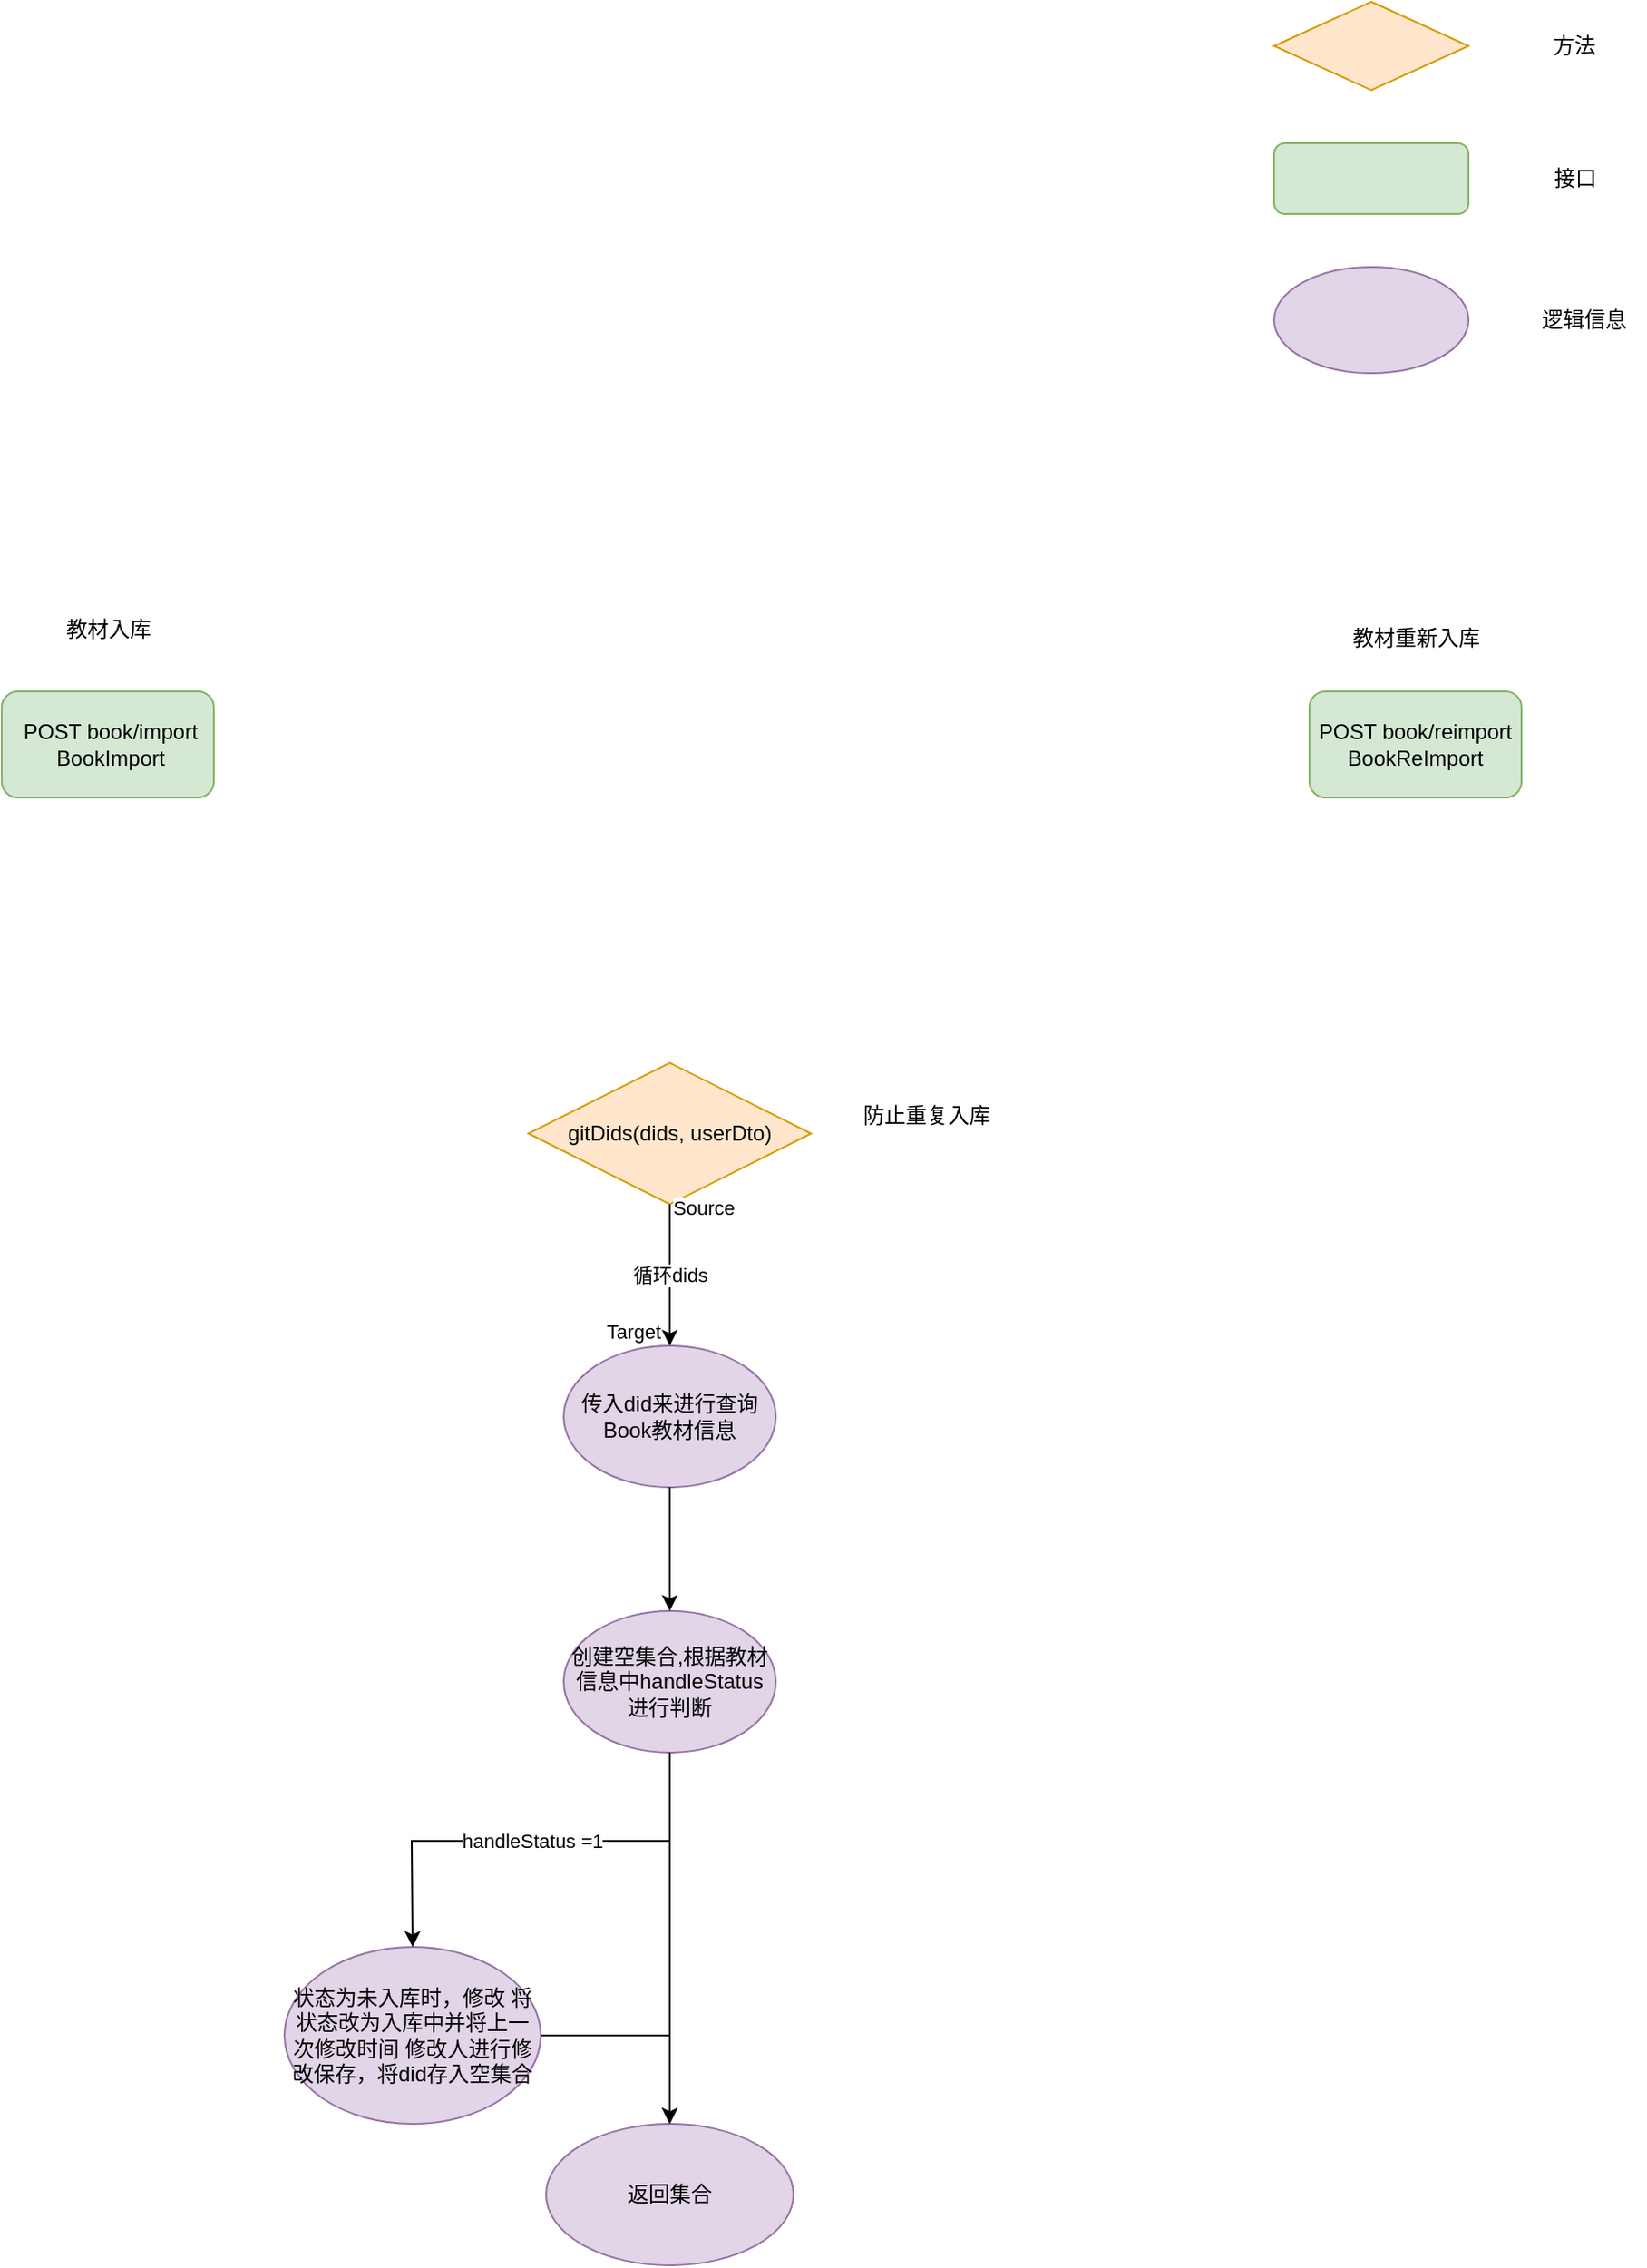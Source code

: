 <mxfile version="20.8.16" type="github">
  <diagram name="第 1 页" id="LLnIxtzMjuDFurXj_-dZ">
    <mxGraphModel dx="2261" dy="1925" grid="1" gridSize="10" guides="1" tooltips="1" connect="1" arrows="1" fold="1" page="1" pageScale="1" pageWidth="827" pageHeight="1169" math="0" shadow="0">
      <root>
        <mxCell id="0" />
        <mxCell id="1" value="重复入库" parent="0" />
        <mxCell id="0Xih9QU0EYkxt61uuQnS-2" value="&amp;nbsp;POST book/import&lt;br&gt;&amp;nbsp;BookImport" style="rounded=1;whiteSpace=wrap;html=1;fillColor=#d5e8d4;strokeColor=#82b366;" vertex="1" parent="1">
          <mxGeometry x="-20" y="100" width="120" height="60" as="geometry" />
        </mxCell>
        <mxCell id="0Xih9QU0EYkxt61uuQnS-5" value="POST book/reimport&lt;br&gt;BookReImport" style="rounded=1;whiteSpace=wrap;html=1;fillColor=#d5e8d4;strokeColor=#82b366;" vertex="1" parent="1">
          <mxGeometry x="720" y="100" width="120" height="60" as="geometry" />
        </mxCell>
        <mxCell id="0Xih9QU0EYkxt61uuQnS-6" value="教材入库" style="text;html=1;align=center;verticalAlign=middle;resizable=0;points=[];autosize=1;strokeColor=none;fillColor=none;" vertex="1" parent="1">
          <mxGeometry x="5" y="50" width="70" height="30" as="geometry" />
        </mxCell>
        <mxCell id="0Xih9QU0EYkxt61uuQnS-7" value="教材重新入库" style="text;html=1;align=center;verticalAlign=middle;resizable=0;points=[];autosize=1;strokeColor=none;fillColor=none;" vertex="1" parent="1">
          <mxGeometry x="730" y="55" width="100" height="30" as="geometry" />
        </mxCell>
        <mxCell id="0Xih9QU0EYkxt61uuQnS-13" value="gitDids(dids, userDto)" style="rhombus;whiteSpace=wrap;html=1;fillColor=#ffe6cc;strokeColor=#d79b00;" vertex="1" parent="1">
          <mxGeometry x="278" y="310" width="160" height="80" as="geometry" />
        </mxCell>
        <mxCell id="0Xih9QU0EYkxt61uuQnS-14" value="防止重复入库" style="text;html=1;align=center;verticalAlign=middle;resizable=0;points=[];autosize=1;strokeColor=none;fillColor=none;" vertex="1" parent="1">
          <mxGeometry x="453" y="325" width="100" height="30" as="geometry" />
        </mxCell>
        <mxCell id="0Xih9QU0EYkxt61uuQnS-22" value="传入did来进行查询Book教材信息" style="ellipse;whiteSpace=wrap;html=1;fillColor=#e1d5e7;strokeColor=#9673a6;" vertex="1" parent="1">
          <mxGeometry x="298" y="470" width="120" height="80" as="geometry" />
        </mxCell>
        <mxCell id="0Xih9QU0EYkxt61uuQnS-24" value="" style="endArrow=classic;html=1;rounded=0;exitX=0.5;exitY=1;exitDx=0;exitDy=0;entryX=0.5;entryY=0;entryDx=0;entryDy=0;" edge="1" parent="1" source="0Xih9QU0EYkxt61uuQnS-13" target="0Xih9QU0EYkxt61uuQnS-22">
          <mxGeometry relative="1" as="geometry">
            <mxPoint x="363" y="400" as="sourcePoint" />
            <mxPoint x="358" y="450" as="targetPoint" />
          </mxGeometry>
        </mxCell>
        <mxCell id="0Xih9QU0EYkxt61uuQnS-25" value="循环dids" style="edgeLabel;resizable=0;html=1;align=center;verticalAlign=middle;" connectable="0" vertex="1" parent="0Xih9QU0EYkxt61uuQnS-24">
          <mxGeometry relative="1" as="geometry" />
        </mxCell>
        <mxCell id="0Xih9QU0EYkxt61uuQnS-26" value="Source" style="edgeLabel;resizable=0;html=1;align=left;verticalAlign=bottom;" connectable="0" vertex="1" parent="0Xih9QU0EYkxt61uuQnS-24">
          <mxGeometry x="-1" relative="1" as="geometry">
            <mxPoint y="10" as="offset" />
          </mxGeometry>
        </mxCell>
        <mxCell id="0Xih9QU0EYkxt61uuQnS-27" value="Target" style="edgeLabel;resizable=0;html=1;align=right;verticalAlign=bottom;" connectable="0" vertex="1" parent="0Xih9QU0EYkxt61uuQnS-24">
          <mxGeometry x="1" relative="1" as="geometry">
            <mxPoint x="-5" as="offset" />
          </mxGeometry>
        </mxCell>
        <mxCell id="0Xih9QU0EYkxt61uuQnS-29" value="创建空集合,根据教材信息中handleStatus进行判断" style="ellipse;whiteSpace=wrap;html=1;fillColor=#e1d5e7;strokeColor=#9673a6;movable=1;resizable=1;rotatable=1;deletable=1;editable=1;connectable=1;" vertex="1" parent="1">
          <mxGeometry x="298" y="620" width="120" height="80" as="geometry" />
        </mxCell>
        <mxCell id="0Xih9QU0EYkxt61uuQnS-30" value="" style="edgeStyle=orthogonalEdgeStyle;rounded=0;orthogonalLoop=1;jettySize=auto;html=1;" edge="1" parent="1" source="0Xih9QU0EYkxt61uuQnS-22" target="0Xih9QU0EYkxt61uuQnS-29">
          <mxGeometry relative="1" as="geometry" />
        </mxCell>
        <mxCell id="0Xih9QU0EYkxt61uuQnS-31" value="状态为未入库时，修改 将状态改为入库中并将上一次修改时间 修改人进行修改保存，将did存入空集合" style="ellipse;whiteSpace=wrap;html=1;fillColor=#e1d5e7;strokeColor=#9673a6;" vertex="1" parent="1">
          <mxGeometry x="140" y="810" width="145" height="100" as="geometry" />
        </mxCell>
        <mxCell id="0Xih9QU0EYkxt61uuQnS-33" value="" style="endArrow=classic;html=1;rounded=0;exitX=0.5;exitY=1;exitDx=0;exitDy=0;entryX=0.5;entryY=0;entryDx=0;entryDy=0;" edge="1" parent="1" target="0Xih9QU0EYkxt61uuQnS-31">
          <mxGeometry relative="1" as="geometry">
            <mxPoint x="358" y="700" as="sourcePoint" />
            <mxPoint x="211" y="810" as="targetPoint" />
            <Array as="points">
              <mxPoint x="358" y="750" />
              <mxPoint x="212" y="750" />
            </Array>
          </mxGeometry>
        </mxCell>
        <mxCell id="0Xih9QU0EYkxt61uuQnS-34" value="handleStatus =1" style="edgeLabel;resizable=0;html=1;align=center;verticalAlign=middle;" connectable="0" vertex="1" parent="0Xih9QU0EYkxt61uuQnS-33">
          <mxGeometry relative="1" as="geometry" />
        </mxCell>
        <mxCell id="0Xih9QU0EYkxt61uuQnS-36" value="返回集合" style="ellipse;whiteSpace=wrap;html=1;fillColor=#e1d5e7;strokeColor=#9673a6;" vertex="1" parent="1">
          <mxGeometry x="288" y="910" width="140" height="80" as="geometry" />
        </mxCell>
        <mxCell id="0Xih9QU0EYkxt61uuQnS-40" style="edgeStyle=orthogonalEdgeStyle;rounded=0;orthogonalLoop=1;jettySize=auto;html=1;entryX=0.5;entryY=0;entryDx=0;entryDy=0;exitX=1;exitY=0.5;exitDx=0;exitDy=0;" edge="1" parent="1" source="0Xih9QU0EYkxt61uuQnS-31" target="0Xih9QU0EYkxt61uuQnS-36">
          <mxGeometry relative="1" as="geometry">
            <mxPoint x="358" y="980" as="targetPoint" />
            <mxPoint x="291" y="860" as="sourcePoint" />
            <Array as="points">
              <mxPoint x="358" y="860" />
            </Array>
          </mxGeometry>
        </mxCell>
        <mxCell id="0Xih9QU0EYkxt61uuQnS-39" style="edgeStyle=orthogonalEdgeStyle;rounded=0;orthogonalLoop=1;jettySize=auto;html=1;entryX=0.5;entryY=0;entryDx=0;entryDy=0;" edge="1" parent="1" source="0Xih9QU0EYkxt61uuQnS-29" target="0Xih9QU0EYkxt61uuQnS-36">
          <mxGeometry relative="1" as="geometry">
            <mxPoint x="358" y="930" as="targetPoint" />
          </mxGeometry>
        </mxCell>
        <mxCell id="0Xih9QU0EYkxt61uuQnS-45" value="" style="group" vertex="1" connectable="0" parent="1">
          <mxGeometry x="700" y="-290" width="210" height="210" as="geometry" />
        </mxCell>
        <mxCell id="0Xih9QU0EYkxt61uuQnS-19" value="" style="ellipse;whiteSpace=wrap;html=1;fillColor=#e1d5e7;strokeColor=#9673a6;" vertex="1" parent="0Xih9QU0EYkxt61uuQnS-45">
          <mxGeometry y="150" width="110" height="60" as="geometry" />
        </mxCell>
        <mxCell id="0Xih9QU0EYkxt61uuQnS-20" value="逻辑信息" style="text;html=1;align=center;verticalAlign=middle;resizable=0;points=[];autosize=1;strokeColor=none;fillColor=none;" vertex="1" parent="0Xih9QU0EYkxt61uuQnS-45">
          <mxGeometry x="140" y="165" width="70" height="30" as="geometry" />
        </mxCell>
        <mxCell id="0Xih9QU0EYkxt61uuQnS-8" value="" style="rhombus;whiteSpace=wrap;html=1;fillColor=#ffe6cc;strokeColor=#d79b00;container=0;" vertex="1" parent="0Xih9QU0EYkxt61uuQnS-45">
          <mxGeometry width="110" height="50" as="geometry" />
        </mxCell>
        <mxCell id="0Xih9QU0EYkxt61uuQnS-9" value="方法" style="text;html=1;strokeColor=none;fillColor=none;align=center;verticalAlign=middle;whiteSpace=wrap;rounded=0;container=0;" vertex="1" parent="0Xih9QU0EYkxt61uuQnS-45">
          <mxGeometry x="140" y="10" width="60" height="30" as="geometry" />
        </mxCell>
        <mxCell id="0Xih9QU0EYkxt61uuQnS-10" value="" style="rounded=1;whiteSpace=wrap;html=1;fillColor=#d5e8d4;strokeColor=#82b366;container=0;" vertex="1" parent="0Xih9QU0EYkxt61uuQnS-45">
          <mxGeometry y="80" width="110" height="40" as="geometry" />
        </mxCell>
        <mxCell id="0Xih9QU0EYkxt61uuQnS-11" value="接口" style="text;html=1;align=center;verticalAlign=middle;resizable=0;points=[];autosize=1;strokeColor=none;fillColor=none;container=0;" vertex="1" parent="0Xih9QU0EYkxt61uuQnS-45">
          <mxGeometry x="145" y="85" width="50" height="30" as="geometry" />
        </mxCell>
        <object label="教材导入" id="0Xih9QU0EYkxt61uuQnS-47">
          <mxCell parent="0" />
        </object>
      </root>
    </mxGraphModel>
  </diagram>
</mxfile>
